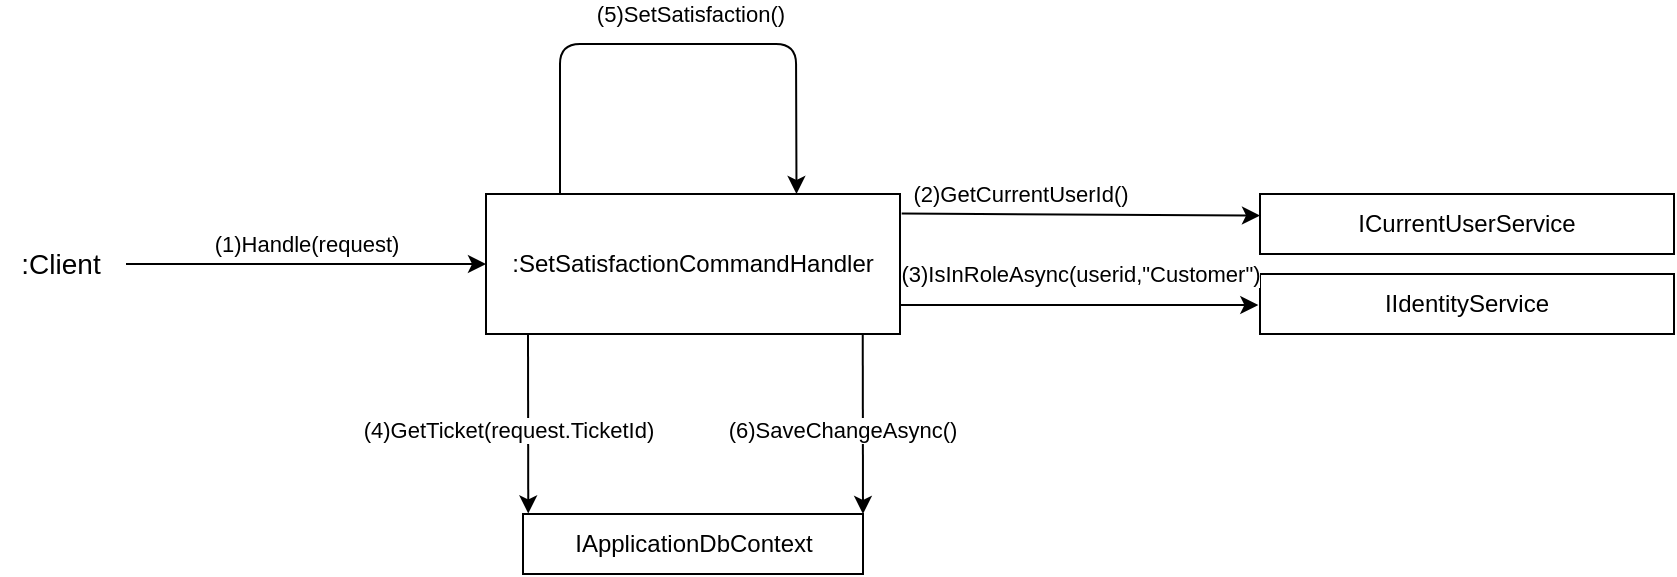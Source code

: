 <mxfile version="13.6.2" type="device"><diagram id="gHsJvJb7qj4NW8MDAA8u" name="Page-1"><mxGraphModel dx="600" dy="563" grid="1" gridSize="10" guides="1" tooltips="1" connect="1" arrows="1" fold="1" page="1" pageScale="1" pageWidth="827" pageHeight="1169" math="0" shadow="0"><root><mxCell id="0"/><mxCell id="1" parent="0"/><mxCell id="y_8neiA0ZaxTHjdguVGy-1" value=":&lt;span&gt;SetSatisfactionCommandHandler&lt;/span&gt;" style="rounded=0;whiteSpace=wrap;html=1;" parent="1" vertex="1"><mxGeometry x="393" y="110" width="207" height="70" as="geometry"/></mxCell><mxCell id="y_8neiA0ZaxTHjdguVGy-2" value="(1)Handle(request)" style="endArrow=classic;html=1;entryX=0;entryY=0.5;entryDx=0;entryDy=0;" parent="1" target="y_8neiA0ZaxTHjdguVGy-1" edge="1"><mxGeometry y="10" width="50" height="50" relative="1" as="geometry"><mxPoint x="213" y="145" as="sourcePoint"/><mxPoint x="392.0" y="122.08" as="targetPoint"/><mxPoint as="offset"/></mxGeometry></mxCell><mxCell id="y_8neiA0ZaxTHjdguVGy-3" value=":Client" style="text;html=1;align=center;verticalAlign=middle;resizable=0;points=[];autosize=1;fontSize=14;" parent="1" vertex="1"><mxGeometry x="150" y="135" width="60" height="20" as="geometry"/></mxCell><mxCell id="y_8neiA0ZaxTHjdguVGy-4" value="IApplicationDbContext" style="rounded=0;whiteSpace=wrap;html=1;" parent="1" vertex="1"><mxGeometry x="411.5" y="270" width="170" height="30" as="geometry"/></mxCell><mxCell id="y_8neiA0ZaxTHjdguVGy-6" value="&lt;span&gt;ICurrentUserService&lt;/span&gt;" style="rounded=0;whiteSpace=wrap;html=1;" parent="1" vertex="1"><mxGeometry x="780" y="110" width="207" height="30" as="geometry"/></mxCell><mxCell id="y_8neiA0ZaxTHjdguVGy-21" value="&lt;span style=&quot;color: rgb(0 , 0 , 0) ; font-family: &amp;#34;helvetica&amp;#34; ; font-size: 11px ; font-style: normal ; font-weight: 400 ; letter-spacing: normal ; text-align: center ; text-indent: 0px ; text-transform: none ; word-spacing: 0px ; background-color: rgb(255 , 255 , 255) ; display: inline ; float: none&quot;&gt;(2)GetCurrentUserId()&lt;/span&gt;" style="endArrow=classic;html=1;exitX=1.004;exitY=0.14;exitDx=0;exitDy=0;entryX=0;entryY=0.36;entryDx=0;entryDy=0;entryPerimeter=0;exitPerimeter=0;" parent="1" source="y_8neiA0ZaxTHjdguVGy-1" target="y_8neiA0ZaxTHjdguVGy-6" edge="1"><mxGeometry x="-0.34" y="10" width="50" height="50" relative="1" as="geometry"><mxPoint x="580" y="150" as="sourcePoint"/><mxPoint x="700" y="145" as="targetPoint"/><Array as="points"/><mxPoint as="offset"/></mxGeometry></mxCell><mxCell id="y_8neiA0ZaxTHjdguVGy-42" value="&lt;span style=&quot;color: rgb(0 , 0 , 0) ; font-family: &amp;#34;helvetica&amp;#34; ; font-size: 11px ; font-style: normal ; font-weight: 400 ; letter-spacing: normal ; text-align: center ; text-indent: 0px ; text-transform: none ; word-spacing: 0px ; background-color: rgb(255 , 255 , 255) ; display: inline ; float: none&quot;&gt;(5)SetSatisfaction()&lt;/span&gt;" style="endArrow=classic;html=1;exitX=1;exitY=0;exitDx=0;exitDy=0;entryX=0.75;entryY=0;entryDx=0;entryDy=0;" parent="1" target="y_8neiA0ZaxTHjdguVGy-1" edge="1"><mxGeometry x="0.041" y="15" width="50" height="50" relative="1" as="geometry"><mxPoint x="430" y="110.0" as="sourcePoint"/><mxPoint x="633.532" y="35.3" as="targetPoint"/><Array as="points"><mxPoint x="430" y="35"/><mxPoint x="548" y="35"/></Array><mxPoint as="offset"/></mxGeometry></mxCell><mxCell id="y_8neiA0ZaxTHjdguVGy-47" value="(6)SaveChangeAsync()" style="endArrow=classic;html=1;exitX=0.91;exitY=1.004;exitDx=0;exitDy=0;entryX=1;entryY=0;entryDx=0;entryDy=0;exitPerimeter=0;" parent="1" source="y_8neiA0ZaxTHjdguVGy-1" edge="1" target="y_8neiA0ZaxTHjdguVGy-4"><mxGeometry x="0.054" y="-10" width="50" height="50" relative="1" as="geometry"><mxPoint x="500" y="200" as="sourcePoint"/><mxPoint x="281" y="380" as="targetPoint"/><Array as="points"/><mxPoint as="offset"/></mxGeometry></mxCell><mxCell id="vP-v5SNxFc8B5x7O_6Fm-1" value="&lt;span&gt;IIdentityService&lt;/span&gt;" style="rounded=0;whiteSpace=wrap;html=1;" vertex="1" parent="1"><mxGeometry x="780" y="150" width="207" height="30" as="geometry"/></mxCell><mxCell id="vP-v5SNxFc8B5x7O_6Fm-2" value="&lt;span style=&quot;color: rgb(0 , 0 , 0) ; font-family: &amp;#34;helvetica&amp;#34; ; font-size: 11px ; font-style: normal ; font-weight: 400 ; letter-spacing: normal ; text-align: center ; text-indent: 0px ; text-transform: none ; word-spacing: 0px ; background-color: rgb(255 , 255 , 255) ; display: inline ; float: none&quot;&gt;(3)IsInRoleAsync(userid,&quot;Customer&quot;)&lt;/span&gt;" style="endArrow=classic;html=1;exitX=1;exitY=0.793;exitDx=0;exitDy=0;entryX=0;entryY=0.36;entryDx=0;entryDy=0;entryPerimeter=0;exitPerimeter=0;" edge="1" parent="1" source="y_8neiA0ZaxTHjdguVGy-1"><mxGeometry x="0.005" y="16" width="50" height="50" relative="1" as="geometry"><mxPoint x="599.998" y="164.5" as="sourcePoint"/><mxPoint x="779.17" y="165.5" as="targetPoint"/><Array as="points"/><mxPoint as="offset"/></mxGeometry></mxCell><mxCell id="vP-v5SNxFc8B5x7O_6Fm-3" value="(4)GetTicket(request.TicketId)" style="endArrow=classic;html=1;exitX=0.91;exitY=1.004;exitDx=0;exitDy=0;entryX=1;entryY=0;entryDx=0;entryDy=0;exitPerimeter=0;" edge="1" parent="1"><mxGeometry x="0.054" y="-10" width="50" height="50" relative="1" as="geometry"><mxPoint x="414.0" y="180.0" as="sourcePoint"/><mxPoint x="414.13" y="269.72" as="targetPoint"/><Array as="points"/><mxPoint as="offset"/></mxGeometry></mxCell></root></mxGraphModel></diagram></mxfile>
